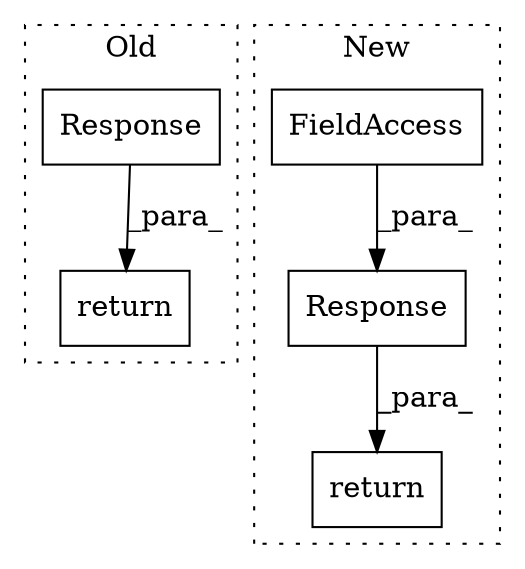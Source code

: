 digraph G {
subgraph cluster0 {
1 [label="Response" a="32" s="23962,24047" l="9,1" shape="box"];
4 [label="return" a="41" s="23955" l="7" shape="box"];
label = "Old";
style="dotted";
}
subgraph cluster1 {
2 [label="Response" a="32" s="22283,22392" l="9,1" shape="box"];
3 [label="return" a="41" s="22276" l="7" shape="box"];
5 [label="FieldAccess" a="22" s="22292" l="27" shape="box"];
label = "New";
style="dotted";
}
1 -> 4 [label="_para_"];
2 -> 3 [label="_para_"];
5 -> 2 [label="_para_"];
}